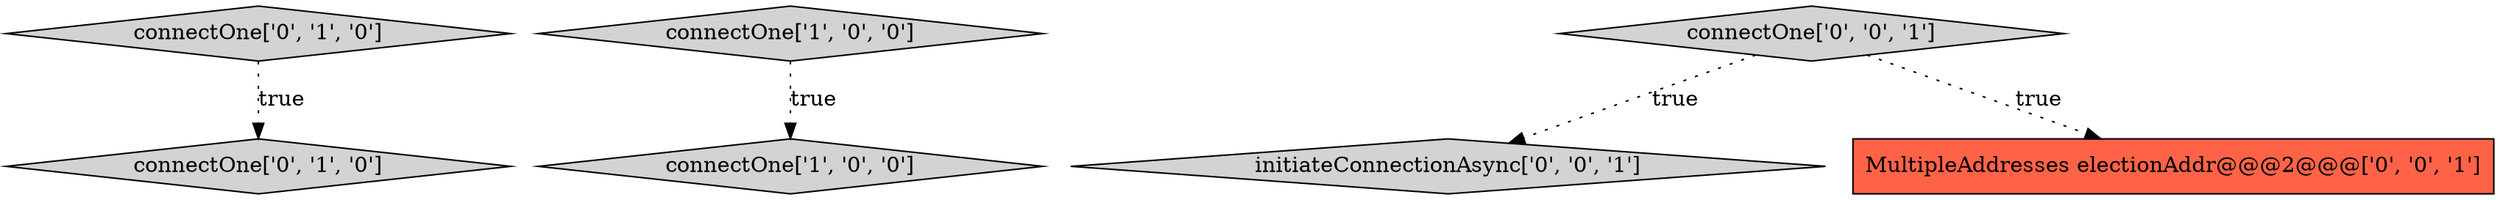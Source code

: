 digraph {
2 [style = filled, label = "connectOne['0', '1', '0']", fillcolor = lightgray, shape = diamond image = "AAA0AAABBB2BBB"];
0 [style = filled, label = "connectOne['1', '0', '0']", fillcolor = lightgray, shape = diamond image = "AAA0AAABBB1BBB"];
1 [style = filled, label = "connectOne['1', '0', '0']", fillcolor = lightgray, shape = diamond image = "AAA0AAABBB1BBB"];
6 [style = filled, label = "initiateConnectionAsync['0', '0', '1']", fillcolor = lightgray, shape = diamond image = "AAA0AAABBB3BBB"];
5 [style = filled, label = "connectOne['0', '0', '1']", fillcolor = lightgray, shape = diamond image = "AAA0AAABBB3BBB"];
4 [style = filled, label = "MultipleAddresses electionAddr@@@2@@@['0', '0', '1']", fillcolor = tomato, shape = box image = "AAA0AAABBB3BBB"];
3 [style = filled, label = "connectOne['0', '1', '0']", fillcolor = lightgray, shape = diamond image = "AAA0AAABBB2BBB"];
5->4 [style = dotted, label="true"];
5->6 [style = dotted, label="true"];
3->2 [style = dotted, label="true"];
1->0 [style = dotted, label="true"];
}
